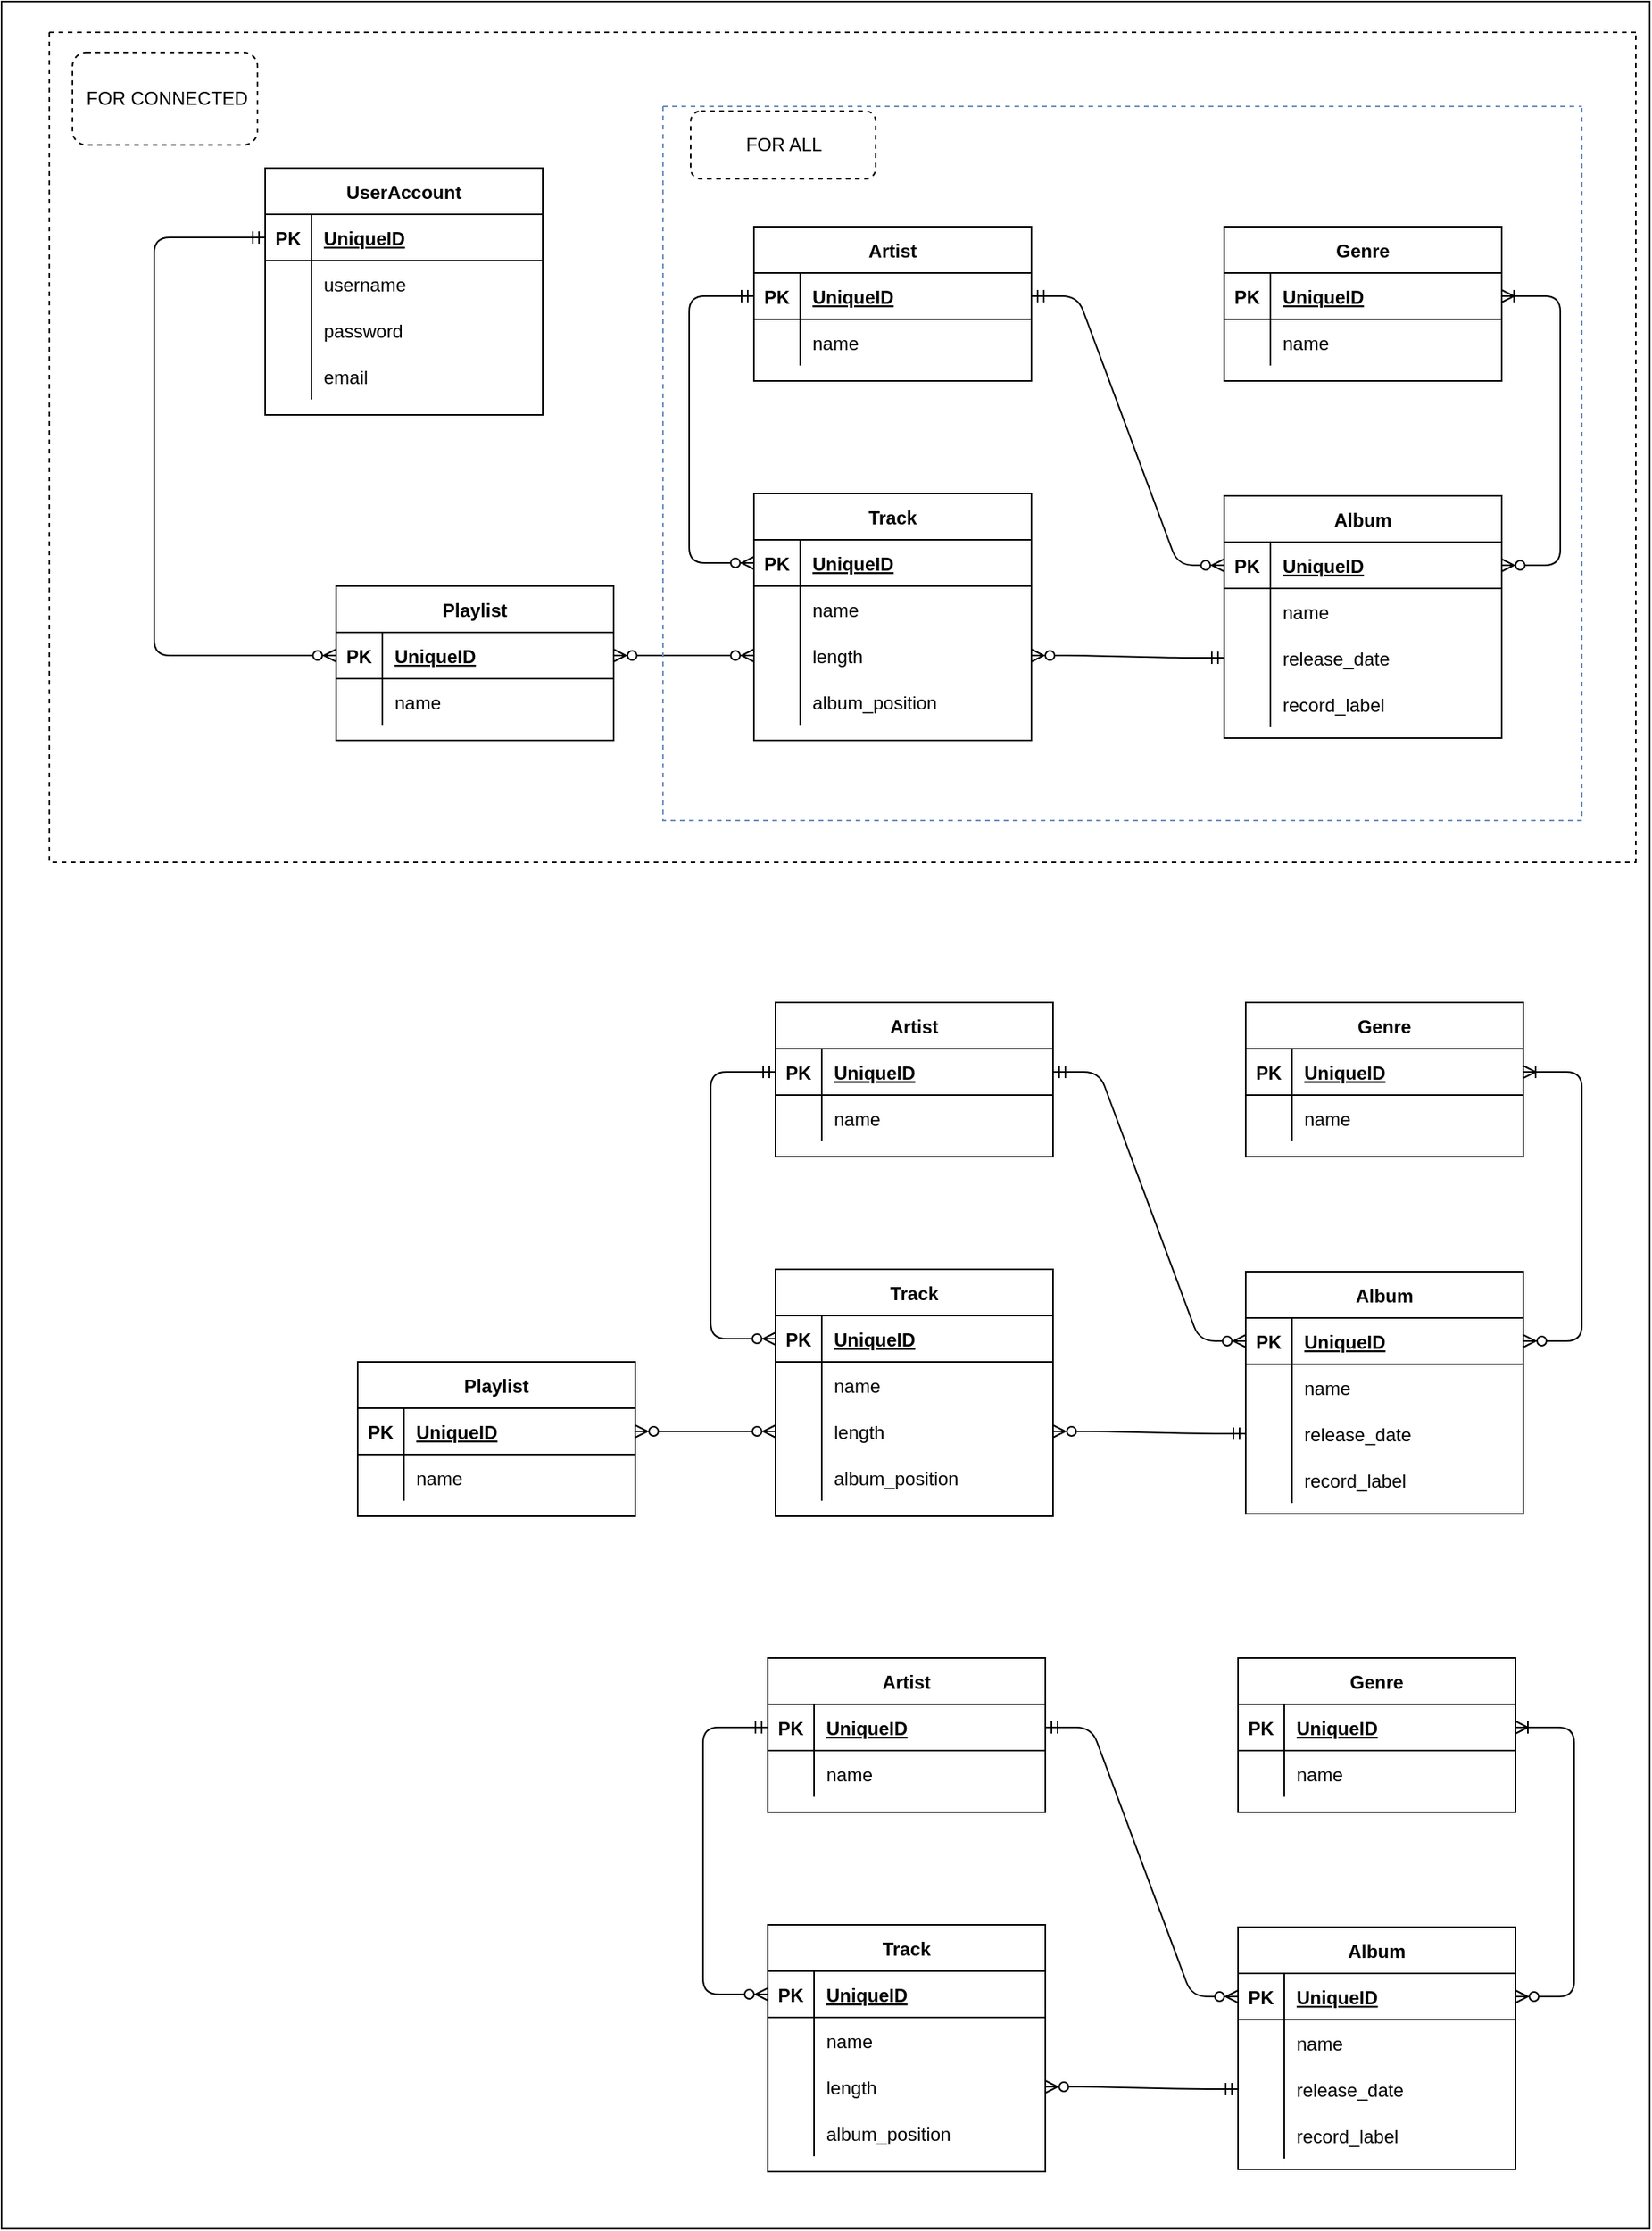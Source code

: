 <mxfile version="17.4.2" type="device"><diagram id="Wrkg__5MSzlOoNWH6RsJ" name="Page-1"><mxGraphModel dx="2491" dy="719" grid="0" gridSize="10" guides="1" tooltips="1" connect="1" arrows="1" fold="1" page="0" pageScale="1" pageWidth="827" pageHeight="1169" math="0" shadow="0"><root><mxCell id="0"/><mxCell id="1" parent="0"/><mxCell id="UlFo0uLXLu1WwFe6cmk7-3" value="" style="rounded=0;whiteSpace=wrap;html=1;" vertex="1" parent="1"><mxGeometry x="-953" y="64" width="1069" height="1444" as="geometry"/></mxCell><mxCell id="a9zN72UYOxjro0BuMMak-1" value="Artist" style="shape=table;startSize=30;container=1;collapsible=1;childLayout=tableLayout;fixedRows=1;rowLines=0;fontStyle=1;align=center;resizeLast=1;" parent="1" vertex="1"><mxGeometry x="-465" y="210" width="180" height="100" as="geometry"/></mxCell><mxCell id="a9zN72UYOxjro0BuMMak-2" value="" style="shape=tableRow;horizontal=0;startSize=0;swimlaneHead=0;swimlaneBody=0;fillColor=none;collapsible=0;dropTarget=0;points=[[0,0.5],[1,0.5]];portConstraint=eastwest;top=0;left=0;right=0;bottom=1;" parent="a9zN72UYOxjro0BuMMak-1" vertex="1"><mxGeometry y="30" width="180" height="30" as="geometry"/></mxCell><mxCell id="a9zN72UYOxjro0BuMMak-3" value="PK" style="shape=partialRectangle;connectable=0;fillColor=none;top=0;left=0;bottom=0;right=0;fontStyle=1;overflow=hidden;" parent="a9zN72UYOxjro0BuMMak-2" vertex="1"><mxGeometry width="30" height="30" as="geometry"><mxRectangle width="30" height="30" as="alternateBounds"/></mxGeometry></mxCell><mxCell id="a9zN72UYOxjro0BuMMak-4" value="UniqueID" style="shape=partialRectangle;connectable=0;fillColor=none;top=0;left=0;bottom=0;right=0;align=left;spacingLeft=6;fontStyle=5;overflow=hidden;" parent="a9zN72UYOxjro0BuMMak-2" vertex="1"><mxGeometry x="30" width="150" height="30" as="geometry"><mxRectangle width="150" height="30" as="alternateBounds"/></mxGeometry></mxCell><mxCell id="a9zN72UYOxjro0BuMMak-5" value="" style="shape=tableRow;horizontal=0;startSize=0;swimlaneHead=0;swimlaneBody=0;fillColor=none;collapsible=0;dropTarget=0;points=[[0,0.5],[1,0.5]];portConstraint=eastwest;top=0;left=0;right=0;bottom=0;" parent="a9zN72UYOxjro0BuMMak-1" vertex="1"><mxGeometry y="60" width="180" height="30" as="geometry"/></mxCell><mxCell id="a9zN72UYOxjro0BuMMak-6" value="" style="shape=partialRectangle;connectable=0;fillColor=none;top=0;left=0;bottom=0;right=0;editable=1;overflow=hidden;" parent="a9zN72UYOxjro0BuMMak-5" vertex="1"><mxGeometry width="30" height="30" as="geometry"><mxRectangle width="30" height="30" as="alternateBounds"/></mxGeometry></mxCell><mxCell id="a9zN72UYOxjro0BuMMak-7" value="name" style="shape=partialRectangle;connectable=0;fillColor=none;top=0;left=0;bottom=0;right=0;align=left;spacingLeft=6;overflow=hidden;" parent="a9zN72UYOxjro0BuMMak-5" vertex="1"><mxGeometry x="30" width="150" height="30" as="geometry"><mxRectangle width="150" height="30" as="alternateBounds"/></mxGeometry></mxCell><mxCell id="a9zN72UYOxjro0BuMMak-14" value="Genre" style="shape=table;startSize=30;container=1;collapsible=1;childLayout=tableLayout;fixedRows=1;rowLines=0;fontStyle=1;align=center;resizeLast=1;" parent="1" vertex="1"><mxGeometry x="-160" y="210" width="180" height="100" as="geometry"/></mxCell><mxCell id="a9zN72UYOxjro0BuMMak-15" value="" style="shape=tableRow;horizontal=0;startSize=0;swimlaneHead=0;swimlaneBody=0;fillColor=none;collapsible=0;dropTarget=0;points=[[0,0.5],[1,0.5]];portConstraint=eastwest;top=0;left=0;right=0;bottom=1;" parent="a9zN72UYOxjro0BuMMak-14" vertex="1"><mxGeometry y="30" width="180" height="30" as="geometry"/></mxCell><mxCell id="a9zN72UYOxjro0BuMMak-16" value="PK" style="shape=partialRectangle;connectable=0;fillColor=none;top=0;left=0;bottom=0;right=0;fontStyle=1;overflow=hidden;" parent="a9zN72UYOxjro0BuMMak-15" vertex="1"><mxGeometry width="30" height="30" as="geometry"><mxRectangle width="30" height="30" as="alternateBounds"/></mxGeometry></mxCell><mxCell id="a9zN72UYOxjro0BuMMak-17" value="UniqueID" style="shape=partialRectangle;connectable=0;fillColor=none;top=0;left=0;bottom=0;right=0;align=left;spacingLeft=6;fontStyle=5;overflow=hidden;" parent="a9zN72UYOxjro0BuMMak-15" vertex="1"><mxGeometry x="30" width="150" height="30" as="geometry"><mxRectangle width="150" height="30" as="alternateBounds"/></mxGeometry></mxCell><mxCell id="a9zN72UYOxjro0BuMMak-18" value="" style="shape=tableRow;horizontal=0;startSize=0;swimlaneHead=0;swimlaneBody=0;fillColor=none;collapsible=0;dropTarget=0;points=[[0,0.5],[1,0.5]];portConstraint=eastwest;top=0;left=0;right=0;bottom=0;" parent="a9zN72UYOxjro0BuMMak-14" vertex="1"><mxGeometry y="60" width="180" height="30" as="geometry"/></mxCell><mxCell id="a9zN72UYOxjro0BuMMak-19" value="" style="shape=partialRectangle;connectable=0;fillColor=none;top=0;left=0;bottom=0;right=0;editable=1;overflow=hidden;" parent="a9zN72UYOxjro0BuMMak-18" vertex="1"><mxGeometry width="30" height="30" as="geometry"><mxRectangle width="30" height="30" as="alternateBounds"/></mxGeometry></mxCell><mxCell id="a9zN72UYOxjro0BuMMak-20" value="name" style="shape=partialRectangle;connectable=0;fillColor=none;top=0;left=0;bottom=0;right=0;align=left;spacingLeft=6;overflow=hidden;" parent="a9zN72UYOxjro0BuMMak-18" vertex="1"><mxGeometry x="30" width="150" height="30" as="geometry"><mxRectangle width="150" height="30" as="alternateBounds"/></mxGeometry></mxCell><mxCell id="a9zN72UYOxjro0BuMMak-29" value="Album" style="shape=table;startSize=30;container=1;collapsible=1;childLayout=tableLayout;fixedRows=1;rowLines=0;fontStyle=1;align=center;resizeLast=1;" parent="1" vertex="1"><mxGeometry x="-160" y="384.5" width="180" height="157" as="geometry"/></mxCell><mxCell id="a9zN72UYOxjro0BuMMak-30" value="" style="shape=tableRow;horizontal=0;startSize=0;swimlaneHead=0;swimlaneBody=0;fillColor=none;collapsible=0;dropTarget=0;points=[[0,0.5],[1,0.5]];portConstraint=eastwest;top=0;left=0;right=0;bottom=1;" parent="a9zN72UYOxjro0BuMMak-29" vertex="1"><mxGeometry y="30" width="180" height="30" as="geometry"/></mxCell><mxCell id="a9zN72UYOxjro0BuMMak-31" value="PK" style="shape=partialRectangle;connectable=0;fillColor=none;top=0;left=0;bottom=0;right=0;fontStyle=1;overflow=hidden;" parent="a9zN72UYOxjro0BuMMak-30" vertex="1"><mxGeometry width="30" height="30" as="geometry"><mxRectangle width="30" height="30" as="alternateBounds"/></mxGeometry></mxCell><mxCell id="a9zN72UYOxjro0BuMMak-32" value="UniqueID" style="shape=partialRectangle;connectable=0;fillColor=none;top=0;left=0;bottom=0;right=0;align=left;spacingLeft=6;fontStyle=5;overflow=hidden;" parent="a9zN72UYOxjro0BuMMak-30" vertex="1"><mxGeometry x="30" width="150" height="30" as="geometry"><mxRectangle width="150" height="30" as="alternateBounds"/></mxGeometry></mxCell><mxCell id="a9zN72UYOxjro0BuMMak-33" value="" style="shape=tableRow;horizontal=0;startSize=0;swimlaneHead=0;swimlaneBody=0;fillColor=none;collapsible=0;dropTarget=0;points=[[0,0.5],[1,0.5]];portConstraint=eastwest;top=0;left=0;right=0;bottom=0;" parent="a9zN72UYOxjro0BuMMak-29" vertex="1"><mxGeometry y="60" width="180" height="30" as="geometry"/></mxCell><mxCell id="a9zN72UYOxjro0BuMMak-34" value="" style="shape=partialRectangle;connectable=0;fillColor=none;top=0;left=0;bottom=0;right=0;editable=1;overflow=hidden;" parent="a9zN72UYOxjro0BuMMak-33" vertex="1"><mxGeometry width="30" height="30" as="geometry"><mxRectangle width="30" height="30" as="alternateBounds"/></mxGeometry></mxCell><mxCell id="a9zN72UYOxjro0BuMMak-35" value="name" style="shape=partialRectangle;connectable=0;fillColor=none;top=0;left=0;bottom=0;right=0;align=left;spacingLeft=6;overflow=hidden;" parent="a9zN72UYOxjro0BuMMak-33" vertex="1"><mxGeometry x="30" width="150" height="30" as="geometry"><mxRectangle width="150" height="30" as="alternateBounds"/></mxGeometry></mxCell><mxCell id="a9zN72UYOxjro0BuMMak-36" value="" style="shape=tableRow;horizontal=0;startSize=0;swimlaneHead=0;swimlaneBody=0;fillColor=none;collapsible=0;dropTarget=0;points=[[0,0.5],[1,0.5]];portConstraint=eastwest;top=0;left=0;right=0;bottom=0;" parent="a9zN72UYOxjro0BuMMak-29" vertex="1"><mxGeometry y="90" width="180" height="30" as="geometry"/></mxCell><mxCell id="a9zN72UYOxjro0BuMMak-37" value="" style="shape=partialRectangle;connectable=0;fillColor=none;top=0;left=0;bottom=0;right=0;editable=1;overflow=hidden;" parent="a9zN72UYOxjro0BuMMak-36" vertex="1"><mxGeometry width="30" height="30" as="geometry"><mxRectangle width="30" height="30" as="alternateBounds"/></mxGeometry></mxCell><mxCell id="a9zN72UYOxjro0BuMMak-38" value="release_date" style="shape=partialRectangle;connectable=0;fillColor=none;top=0;left=0;bottom=0;right=0;align=left;spacingLeft=6;overflow=hidden;" parent="a9zN72UYOxjro0BuMMak-36" vertex="1"><mxGeometry x="30" width="150" height="30" as="geometry"><mxRectangle width="150" height="30" as="alternateBounds"/></mxGeometry></mxCell><mxCell id="a9zN72UYOxjro0BuMMak-39" value="" style="shape=tableRow;horizontal=0;startSize=0;swimlaneHead=0;swimlaneBody=0;fillColor=none;collapsible=0;dropTarget=0;points=[[0,0.5],[1,0.5]];portConstraint=eastwest;top=0;left=0;right=0;bottom=0;" parent="a9zN72UYOxjro0BuMMak-29" vertex="1"><mxGeometry y="120" width="180" height="30" as="geometry"/></mxCell><mxCell id="a9zN72UYOxjro0BuMMak-40" value="" style="shape=partialRectangle;connectable=0;fillColor=none;top=0;left=0;bottom=0;right=0;editable=1;overflow=hidden;" parent="a9zN72UYOxjro0BuMMak-39" vertex="1"><mxGeometry width="30" height="30" as="geometry"><mxRectangle width="30" height="30" as="alternateBounds"/></mxGeometry></mxCell><mxCell id="a9zN72UYOxjro0BuMMak-41" value="record_label" style="shape=partialRectangle;connectable=0;fillColor=none;top=0;left=0;bottom=0;right=0;align=left;spacingLeft=6;overflow=hidden;" parent="a9zN72UYOxjro0BuMMak-39" vertex="1"><mxGeometry x="30" width="150" height="30" as="geometry"><mxRectangle width="150" height="30" as="alternateBounds"/></mxGeometry></mxCell><mxCell id="a9zN72UYOxjro0BuMMak-50" value="" style="edgeStyle=elbowEdgeStyle;fontSize=12;html=1;endArrow=ERoneToMany;endFill=0;startArrow=ERzeroToMany;rounded=1;" parent="1" source="a9zN72UYOxjro0BuMMak-30" target="a9zN72UYOxjro0BuMMak-15" edge="1"><mxGeometry width="100" height="100" relative="1" as="geometry"><mxPoint x="-80" y="360" as="sourcePoint"/><mxPoint x="130" y="200" as="targetPoint"/><Array as="points"><mxPoint x="58" y="363"/></Array></mxGeometry></mxCell><mxCell id="a9zN72UYOxjro0BuMMak-52" value="Track" style="shape=table;startSize=30;container=1;collapsible=1;childLayout=tableLayout;fixedRows=1;rowLines=0;fontStyle=1;align=center;resizeLast=1;" parent="1" vertex="1"><mxGeometry x="-465" y="383" width="180" height="160" as="geometry"/></mxCell><mxCell id="a9zN72UYOxjro0BuMMak-53" value="" style="shape=tableRow;horizontal=0;startSize=0;swimlaneHead=0;swimlaneBody=0;fillColor=none;collapsible=0;dropTarget=0;points=[[0,0.5],[1,0.5]];portConstraint=eastwest;top=0;left=0;right=0;bottom=1;" parent="a9zN72UYOxjro0BuMMak-52" vertex="1"><mxGeometry y="30" width="180" height="30" as="geometry"/></mxCell><mxCell id="a9zN72UYOxjro0BuMMak-54" value="PK" style="shape=partialRectangle;connectable=0;fillColor=none;top=0;left=0;bottom=0;right=0;fontStyle=1;overflow=hidden;" parent="a9zN72UYOxjro0BuMMak-53" vertex="1"><mxGeometry width="30" height="30" as="geometry"><mxRectangle width="30" height="30" as="alternateBounds"/></mxGeometry></mxCell><mxCell id="a9zN72UYOxjro0BuMMak-55" value="UniqueID" style="shape=partialRectangle;connectable=0;fillColor=none;top=0;left=0;bottom=0;right=0;align=left;spacingLeft=6;fontStyle=5;overflow=hidden;" parent="a9zN72UYOxjro0BuMMak-53" vertex="1"><mxGeometry x="30" width="150" height="30" as="geometry"><mxRectangle width="150" height="30" as="alternateBounds"/></mxGeometry></mxCell><mxCell id="a9zN72UYOxjro0BuMMak-56" value="" style="shape=tableRow;horizontal=0;startSize=0;swimlaneHead=0;swimlaneBody=0;fillColor=none;collapsible=0;dropTarget=0;points=[[0,0.5],[1,0.5]];portConstraint=eastwest;top=0;left=0;right=0;bottom=0;" parent="a9zN72UYOxjro0BuMMak-52" vertex="1"><mxGeometry y="60" width="180" height="30" as="geometry"/></mxCell><mxCell id="a9zN72UYOxjro0BuMMak-57" value="" style="shape=partialRectangle;connectable=0;fillColor=none;top=0;left=0;bottom=0;right=0;editable=1;overflow=hidden;" parent="a9zN72UYOxjro0BuMMak-56" vertex="1"><mxGeometry width="30" height="30" as="geometry"><mxRectangle width="30" height="30" as="alternateBounds"/></mxGeometry></mxCell><mxCell id="a9zN72UYOxjro0BuMMak-58" value="name" style="shape=partialRectangle;connectable=0;fillColor=none;top=0;left=0;bottom=0;right=0;align=left;spacingLeft=6;overflow=hidden;" parent="a9zN72UYOxjro0BuMMak-56" vertex="1"><mxGeometry x="30" width="150" height="30" as="geometry"><mxRectangle width="150" height="30" as="alternateBounds"/></mxGeometry></mxCell><mxCell id="a9zN72UYOxjro0BuMMak-59" value="" style="shape=tableRow;horizontal=0;startSize=0;swimlaneHead=0;swimlaneBody=0;fillColor=none;collapsible=0;dropTarget=0;points=[[0,0.5],[1,0.5]];portConstraint=eastwest;top=0;left=0;right=0;bottom=0;" parent="a9zN72UYOxjro0BuMMak-52" vertex="1"><mxGeometry y="90" width="180" height="30" as="geometry"/></mxCell><mxCell id="a9zN72UYOxjro0BuMMak-60" value="" style="shape=partialRectangle;connectable=0;fillColor=none;top=0;left=0;bottom=0;right=0;editable=1;overflow=hidden;" parent="a9zN72UYOxjro0BuMMak-59" vertex="1"><mxGeometry width="30" height="30" as="geometry"><mxRectangle width="30" height="30" as="alternateBounds"/></mxGeometry></mxCell><mxCell id="a9zN72UYOxjro0BuMMak-61" value="length" style="shape=partialRectangle;connectable=0;fillColor=none;top=0;left=0;bottom=0;right=0;align=left;spacingLeft=6;overflow=hidden;" parent="a9zN72UYOxjro0BuMMak-59" vertex="1"><mxGeometry x="30" width="150" height="30" as="geometry"><mxRectangle width="150" height="30" as="alternateBounds"/></mxGeometry></mxCell><mxCell id="a9zN72UYOxjro0BuMMak-62" value="" style="shape=tableRow;horizontal=0;startSize=0;swimlaneHead=0;swimlaneBody=0;fillColor=none;collapsible=0;dropTarget=0;points=[[0,0.5],[1,0.5]];portConstraint=eastwest;top=0;left=0;right=0;bottom=0;" parent="a9zN72UYOxjro0BuMMak-52" vertex="1"><mxGeometry y="120" width="180" height="30" as="geometry"/></mxCell><mxCell id="a9zN72UYOxjro0BuMMak-63" value="" style="shape=partialRectangle;connectable=0;fillColor=none;top=0;left=0;bottom=0;right=0;editable=1;overflow=hidden;" parent="a9zN72UYOxjro0BuMMak-62" vertex="1"><mxGeometry width="30" height="30" as="geometry"><mxRectangle width="30" height="30" as="alternateBounds"/></mxGeometry></mxCell><mxCell id="a9zN72UYOxjro0BuMMak-64" value="album_position" style="shape=partialRectangle;connectable=0;fillColor=none;top=0;left=0;bottom=0;right=0;align=left;spacingLeft=6;overflow=hidden;" parent="a9zN72UYOxjro0BuMMak-62" vertex="1"><mxGeometry x="30" width="150" height="30" as="geometry"><mxRectangle width="150" height="30" as="alternateBounds"/></mxGeometry></mxCell><mxCell id="a9zN72UYOxjro0BuMMak-65" value="" style="edgeStyle=entityRelationEdgeStyle;fontSize=12;html=1;endArrow=ERzeroToMany;startArrow=ERmandOne;rounded=1;endFill=0;entryX=1;entryY=0.5;entryDx=0;entryDy=0;" parent="1" source="a9zN72UYOxjro0BuMMak-36" target="a9zN72UYOxjro0BuMMak-59" edge="1"><mxGeometry width="100" height="100" relative="1" as="geometry"><mxPoint x="-240" y="310" as="sourcePoint"/><mxPoint x="-197" y="553" as="targetPoint"/></mxGeometry></mxCell><mxCell id="a9zN72UYOxjro0BuMMak-68" value="" style="edgeStyle=elbowEdgeStyle;fontSize=12;html=1;endArrow=ERzeroToMany;startArrow=ERmandOne;rounded=1;strokeColor=default;" parent="1" source="a9zN72UYOxjro0BuMMak-2" target="a9zN72UYOxjro0BuMMak-53" edge="1"><mxGeometry width="100" height="100" relative="1" as="geometry"><mxPoint x="-720" y="180" as="sourcePoint"/><mxPoint x="-640" y="280" as="targetPoint"/><Array as="points"><mxPoint x="-507" y="297"/></Array></mxGeometry></mxCell><mxCell id="a9zN72UYOxjro0BuMMak-69" value="" style="edgeStyle=entityRelationEdgeStyle;fontSize=12;html=1;endArrow=ERzeroToMany;startArrow=ERmandOne;rounded=1;strokeColor=default;exitX=1;exitY=0.5;exitDx=0;exitDy=0;entryX=0;entryY=0.5;entryDx=0;entryDy=0;" parent="1" source="a9zN72UYOxjro0BuMMak-2" target="a9zN72UYOxjro0BuMMak-30" edge="1"><mxGeometry width="100" height="100" relative="1" as="geometry"><mxPoint x="-310" y="360" as="sourcePoint"/><mxPoint x="-210" y="260" as="targetPoint"/></mxGeometry></mxCell><mxCell id="9YORwBAy1MGy6h2-ZY1_-5" value="Playlist" style="shape=table;startSize=30;container=1;collapsible=1;childLayout=tableLayout;fixedRows=1;rowLines=0;fontStyle=1;align=center;resizeLast=1;" parent="1" vertex="1"><mxGeometry x="-736" y="443" width="180" height="100" as="geometry"/></mxCell><mxCell id="9YORwBAy1MGy6h2-ZY1_-6" value="" style="shape=tableRow;horizontal=0;startSize=0;swimlaneHead=0;swimlaneBody=0;fillColor=none;collapsible=0;dropTarget=0;points=[[0,0.5],[1,0.5]];portConstraint=eastwest;top=0;left=0;right=0;bottom=1;" parent="9YORwBAy1MGy6h2-ZY1_-5" vertex="1"><mxGeometry y="30" width="180" height="30" as="geometry"/></mxCell><mxCell id="9YORwBAy1MGy6h2-ZY1_-7" value="PK" style="shape=partialRectangle;connectable=0;fillColor=none;top=0;left=0;bottom=0;right=0;fontStyle=1;overflow=hidden;" parent="9YORwBAy1MGy6h2-ZY1_-6" vertex="1"><mxGeometry width="30" height="30" as="geometry"><mxRectangle width="30" height="30" as="alternateBounds"/></mxGeometry></mxCell><mxCell id="9YORwBAy1MGy6h2-ZY1_-8" value="UniqueID" style="shape=partialRectangle;connectable=0;fillColor=none;top=0;left=0;bottom=0;right=0;align=left;spacingLeft=6;fontStyle=5;overflow=hidden;" parent="9YORwBAy1MGy6h2-ZY1_-6" vertex="1"><mxGeometry x="30" width="150" height="30" as="geometry"><mxRectangle width="150" height="30" as="alternateBounds"/></mxGeometry></mxCell><mxCell id="9YORwBAy1MGy6h2-ZY1_-9" value="" style="shape=tableRow;horizontal=0;startSize=0;swimlaneHead=0;swimlaneBody=0;fillColor=none;collapsible=0;dropTarget=0;points=[[0,0.5],[1,0.5]];portConstraint=eastwest;top=0;left=0;right=0;bottom=0;" parent="9YORwBAy1MGy6h2-ZY1_-5" vertex="1"><mxGeometry y="60" width="180" height="30" as="geometry"/></mxCell><mxCell id="9YORwBAy1MGy6h2-ZY1_-10" value="" style="shape=partialRectangle;connectable=0;fillColor=none;top=0;left=0;bottom=0;right=0;editable=1;overflow=hidden;" parent="9YORwBAy1MGy6h2-ZY1_-9" vertex="1"><mxGeometry width="30" height="30" as="geometry"><mxRectangle width="30" height="30" as="alternateBounds"/></mxGeometry></mxCell><mxCell id="9YORwBAy1MGy6h2-ZY1_-11" value="name" style="shape=partialRectangle;connectable=0;fillColor=none;top=0;left=0;bottom=0;right=0;align=left;spacingLeft=6;overflow=hidden;" parent="9YORwBAy1MGy6h2-ZY1_-9" vertex="1"><mxGeometry x="30" width="150" height="30" as="geometry"><mxRectangle width="150" height="30" as="alternateBounds"/></mxGeometry></mxCell><mxCell id="9YORwBAy1MGy6h2-ZY1_-18" value="" style="edgeStyle=entityRelationEdgeStyle;fontSize=12;html=1;endArrow=ERzeroToMany;endFill=1;startArrow=ERzeroToMany;rounded=1;exitX=1;exitY=0.5;exitDx=0;exitDy=0;entryX=0;entryY=0.5;entryDx=0;entryDy=0;" parent="1" source="9YORwBAy1MGy6h2-ZY1_-6" target="a9zN72UYOxjro0BuMMak-59" edge="1"><mxGeometry width="100" height="100" relative="1" as="geometry"><mxPoint x="-535" y="468" as="sourcePoint"/><mxPoint x="-435" y="368" as="targetPoint"/></mxGeometry></mxCell><mxCell id="9YORwBAy1MGy6h2-ZY1_-19" value="UserAccount" style="shape=table;startSize=30;container=1;collapsible=1;childLayout=tableLayout;fixedRows=1;rowLines=0;fontStyle=1;align=center;resizeLast=1;" parent="1" vertex="1"><mxGeometry x="-782" y="172" width="180" height="160" as="geometry"/></mxCell><mxCell id="9YORwBAy1MGy6h2-ZY1_-20" value="" style="shape=tableRow;horizontal=0;startSize=0;swimlaneHead=0;swimlaneBody=0;fillColor=none;collapsible=0;dropTarget=0;points=[[0,0.5],[1,0.5]];portConstraint=eastwest;top=0;left=0;right=0;bottom=1;" parent="9YORwBAy1MGy6h2-ZY1_-19" vertex="1"><mxGeometry y="30" width="180" height="30" as="geometry"/></mxCell><mxCell id="9YORwBAy1MGy6h2-ZY1_-21" value="PK" style="shape=partialRectangle;connectable=0;fillColor=none;top=0;left=0;bottom=0;right=0;fontStyle=1;overflow=hidden;" parent="9YORwBAy1MGy6h2-ZY1_-20" vertex="1"><mxGeometry width="30" height="30" as="geometry"><mxRectangle width="30" height="30" as="alternateBounds"/></mxGeometry></mxCell><mxCell id="9YORwBAy1MGy6h2-ZY1_-22" value="UniqueID" style="shape=partialRectangle;connectable=0;fillColor=none;top=0;left=0;bottom=0;right=0;align=left;spacingLeft=6;fontStyle=5;overflow=hidden;" parent="9YORwBAy1MGy6h2-ZY1_-20" vertex="1"><mxGeometry x="30" width="150" height="30" as="geometry"><mxRectangle width="150" height="30" as="alternateBounds"/></mxGeometry></mxCell><mxCell id="9YORwBAy1MGy6h2-ZY1_-23" value="" style="shape=tableRow;horizontal=0;startSize=0;swimlaneHead=0;swimlaneBody=0;fillColor=none;collapsible=0;dropTarget=0;points=[[0,0.5],[1,0.5]];portConstraint=eastwest;top=0;left=0;right=0;bottom=0;" parent="9YORwBAy1MGy6h2-ZY1_-19" vertex="1"><mxGeometry y="60" width="180" height="30" as="geometry"/></mxCell><mxCell id="9YORwBAy1MGy6h2-ZY1_-24" value="" style="shape=partialRectangle;connectable=0;fillColor=none;top=0;left=0;bottom=0;right=0;editable=1;overflow=hidden;" parent="9YORwBAy1MGy6h2-ZY1_-23" vertex="1"><mxGeometry width="30" height="30" as="geometry"><mxRectangle width="30" height="30" as="alternateBounds"/></mxGeometry></mxCell><mxCell id="9YORwBAy1MGy6h2-ZY1_-25" value="username" style="shape=partialRectangle;connectable=0;fillColor=none;top=0;left=0;bottom=0;right=0;align=left;spacingLeft=6;overflow=hidden;" parent="9YORwBAy1MGy6h2-ZY1_-23" vertex="1"><mxGeometry x="30" width="150" height="30" as="geometry"><mxRectangle width="150" height="30" as="alternateBounds"/></mxGeometry></mxCell><mxCell id="9YORwBAy1MGy6h2-ZY1_-26" value="" style="shape=tableRow;horizontal=0;startSize=0;swimlaneHead=0;swimlaneBody=0;fillColor=none;collapsible=0;dropTarget=0;points=[[0,0.5],[1,0.5]];portConstraint=eastwest;top=0;left=0;right=0;bottom=0;" parent="9YORwBAy1MGy6h2-ZY1_-19" vertex="1"><mxGeometry y="90" width="180" height="30" as="geometry"/></mxCell><mxCell id="9YORwBAy1MGy6h2-ZY1_-27" value="" style="shape=partialRectangle;connectable=0;fillColor=none;top=0;left=0;bottom=0;right=0;editable=1;overflow=hidden;" parent="9YORwBAy1MGy6h2-ZY1_-26" vertex="1"><mxGeometry width="30" height="30" as="geometry"><mxRectangle width="30" height="30" as="alternateBounds"/></mxGeometry></mxCell><mxCell id="9YORwBAy1MGy6h2-ZY1_-28" value="password" style="shape=partialRectangle;connectable=0;fillColor=none;top=0;left=0;bottom=0;right=0;align=left;spacingLeft=6;overflow=hidden;" parent="9YORwBAy1MGy6h2-ZY1_-26" vertex="1"><mxGeometry x="30" width="150" height="30" as="geometry"><mxRectangle width="150" height="30" as="alternateBounds"/></mxGeometry></mxCell><mxCell id="9YORwBAy1MGy6h2-ZY1_-29" value="" style="shape=tableRow;horizontal=0;startSize=0;swimlaneHead=0;swimlaneBody=0;fillColor=none;collapsible=0;dropTarget=0;points=[[0,0.5],[1,0.5]];portConstraint=eastwest;top=0;left=0;right=0;bottom=0;" parent="9YORwBAy1MGy6h2-ZY1_-19" vertex="1"><mxGeometry y="120" width="180" height="30" as="geometry"/></mxCell><mxCell id="9YORwBAy1MGy6h2-ZY1_-30" value="" style="shape=partialRectangle;connectable=0;fillColor=none;top=0;left=0;bottom=0;right=0;editable=1;overflow=hidden;" parent="9YORwBAy1MGy6h2-ZY1_-29" vertex="1"><mxGeometry width="30" height="30" as="geometry"><mxRectangle width="30" height="30" as="alternateBounds"/></mxGeometry></mxCell><mxCell id="9YORwBAy1MGy6h2-ZY1_-31" value="email" style="shape=partialRectangle;connectable=0;fillColor=none;top=0;left=0;bottom=0;right=0;align=left;spacingLeft=6;overflow=hidden;" parent="9YORwBAy1MGy6h2-ZY1_-29" vertex="1"><mxGeometry x="30" width="150" height="30" as="geometry"><mxRectangle width="150" height="30" as="alternateBounds"/></mxGeometry></mxCell><mxCell id="9YORwBAy1MGy6h2-ZY1_-33" value="" style="edgeStyle=elbowEdgeStyle;fontSize=12;html=1;endArrow=ERzeroToMany;startArrow=ERmandOne;rounded=1;entryX=0;entryY=0.5;entryDx=0;entryDy=0;exitX=0;exitY=0.5;exitDx=0;exitDy=0;" parent="1" source="9YORwBAy1MGy6h2-ZY1_-20" target="9YORwBAy1MGy6h2-ZY1_-6" edge="1"><mxGeometry width="100" height="100" relative="1" as="geometry"><mxPoint x="-908" y="259" as="sourcePoint"/><mxPoint x="-745" y="487" as="targetPoint"/><Array as="points"><mxPoint x="-854" y="329"/></Array></mxGeometry></mxCell><mxCell id="9YORwBAy1MGy6h2-ZY1_-34" value="" style="swimlane;startSize=0;dashed=1;" parent="1" vertex="1"><mxGeometry x="-922" y="84" width="1029" height="538" as="geometry"/></mxCell><mxCell id="9YORwBAy1MGy6h2-ZY1_-39" value="" style="rounded=1;whiteSpace=wrap;html=1;dashed=1;fillColor=default;" parent="9YORwBAy1MGy6h2-ZY1_-34" vertex="1"><mxGeometry x="15" y="13" width="120" height="60" as="geometry"/></mxCell><mxCell id="9YORwBAy1MGy6h2-ZY1_-40" value="FOR CONNECTED" style="text;html=1;strokeColor=none;fillColor=none;align=center;verticalAlign=middle;whiteSpace=wrap;rounded=0;dashed=1;" parent="9YORwBAy1MGy6h2-ZY1_-34" vertex="1"><mxGeometry x="23" y="28" width="107" height="30" as="geometry"/></mxCell><mxCell id="9YORwBAy1MGy6h2-ZY1_-36" value="" style="swimlane;startSize=0;dashed=1;fillColor=default;strokeColor=#6c8ebf;" parent="1" vertex="1"><mxGeometry x="-524" y="132" width="596" height="463" as="geometry"/></mxCell><mxCell id="9YORwBAy1MGy6h2-ZY1_-38" value="" style="rounded=1;whiteSpace=wrap;html=1;dashed=1;fillColor=default;" parent="9YORwBAy1MGy6h2-ZY1_-36" vertex="1"><mxGeometry x="18" y="3" width="120" height="44" as="geometry"/></mxCell><mxCell id="9YORwBAy1MGy6h2-ZY1_-37" value="FOR ALL" style="text;html=1;strokeColor=none;fillColor=none;align=center;verticalAlign=middle;whiteSpace=wrap;rounded=0;dashed=1;" parent="9YORwBAy1MGy6h2-ZY1_-36" vertex="1"><mxGeometry x="1.5" y="10" width="153" height="30" as="geometry"/></mxCell><mxCell id="9YORwBAy1MGy6h2-ZY1_-41" value="Artist" style="shape=table;startSize=30;container=1;collapsible=1;childLayout=tableLayout;fixedRows=1;rowLines=0;fontStyle=1;align=center;resizeLast=1;" parent="1" vertex="1"><mxGeometry x="-451" y="713" width="180" height="100" as="geometry"/></mxCell><mxCell id="9YORwBAy1MGy6h2-ZY1_-42" value="" style="shape=tableRow;horizontal=0;startSize=0;swimlaneHead=0;swimlaneBody=0;fillColor=none;collapsible=0;dropTarget=0;points=[[0,0.5],[1,0.5]];portConstraint=eastwest;top=0;left=0;right=0;bottom=1;" parent="9YORwBAy1MGy6h2-ZY1_-41" vertex="1"><mxGeometry y="30" width="180" height="30" as="geometry"/></mxCell><mxCell id="9YORwBAy1MGy6h2-ZY1_-43" value="PK" style="shape=partialRectangle;connectable=0;fillColor=none;top=0;left=0;bottom=0;right=0;fontStyle=1;overflow=hidden;" parent="9YORwBAy1MGy6h2-ZY1_-42" vertex="1"><mxGeometry width="30" height="30" as="geometry"><mxRectangle width="30" height="30" as="alternateBounds"/></mxGeometry></mxCell><mxCell id="9YORwBAy1MGy6h2-ZY1_-44" value="UniqueID" style="shape=partialRectangle;connectable=0;fillColor=none;top=0;left=0;bottom=0;right=0;align=left;spacingLeft=6;fontStyle=5;overflow=hidden;" parent="9YORwBAy1MGy6h2-ZY1_-42" vertex="1"><mxGeometry x="30" width="150" height="30" as="geometry"><mxRectangle width="150" height="30" as="alternateBounds"/></mxGeometry></mxCell><mxCell id="9YORwBAy1MGy6h2-ZY1_-45" value="" style="shape=tableRow;horizontal=0;startSize=0;swimlaneHead=0;swimlaneBody=0;fillColor=none;collapsible=0;dropTarget=0;points=[[0,0.5],[1,0.5]];portConstraint=eastwest;top=0;left=0;right=0;bottom=0;" parent="9YORwBAy1MGy6h2-ZY1_-41" vertex="1"><mxGeometry y="60" width="180" height="30" as="geometry"/></mxCell><mxCell id="9YORwBAy1MGy6h2-ZY1_-46" value="" style="shape=partialRectangle;connectable=0;fillColor=none;top=0;left=0;bottom=0;right=0;editable=1;overflow=hidden;" parent="9YORwBAy1MGy6h2-ZY1_-45" vertex="1"><mxGeometry width="30" height="30" as="geometry"><mxRectangle width="30" height="30" as="alternateBounds"/></mxGeometry></mxCell><mxCell id="9YORwBAy1MGy6h2-ZY1_-47" value="name" style="shape=partialRectangle;connectable=0;fillColor=none;top=0;left=0;bottom=0;right=0;align=left;spacingLeft=6;overflow=hidden;" parent="9YORwBAy1MGy6h2-ZY1_-45" vertex="1"><mxGeometry x="30" width="150" height="30" as="geometry"><mxRectangle width="150" height="30" as="alternateBounds"/></mxGeometry></mxCell><mxCell id="9YORwBAy1MGy6h2-ZY1_-48" value="Genre" style="shape=table;startSize=30;container=1;collapsible=1;childLayout=tableLayout;fixedRows=1;rowLines=0;fontStyle=1;align=center;resizeLast=1;" parent="1" vertex="1"><mxGeometry x="-146" y="713" width="180" height="100" as="geometry"/></mxCell><mxCell id="9YORwBAy1MGy6h2-ZY1_-49" value="" style="shape=tableRow;horizontal=0;startSize=0;swimlaneHead=0;swimlaneBody=0;fillColor=none;collapsible=0;dropTarget=0;points=[[0,0.5],[1,0.5]];portConstraint=eastwest;top=0;left=0;right=0;bottom=1;" parent="9YORwBAy1MGy6h2-ZY1_-48" vertex="1"><mxGeometry y="30" width="180" height="30" as="geometry"/></mxCell><mxCell id="9YORwBAy1MGy6h2-ZY1_-50" value="PK" style="shape=partialRectangle;connectable=0;fillColor=none;top=0;left=0;bottom=0;right=0;fontStyle=1;overflow=hidden;" parent="9YORwBAy1MGy6h2-ZY1_-49" vertex="1"><mxGeometry width="30" height="30" as="geometry"><mxRectangle width="30" height="30" as="alternateBounds"/></mxGeometry></mxCell><mxCell id="9YORwBAy1MGy6h2-ZY1_-51" value="UniqueID" style="shape=partialRectangle;connectable=0;fillColor=none;top=0;left=0;bottom=0;right=0;align=left;spacingLeft=6;fontStyle=5;overflow=hidden;" parent="9YORwBAy1MGy6h2-ZY1_-49" vertex="1"><mxGeometry x="30" width="150" height="30" as="geometry"><mxRectangle width="150" height="30" as="alternateBounds"/></mxGeometry></mxCell><mxCell id="9YORwBAy1MGy6h2-ZY1_-52" value="" style="shape=tableRow;horizontal=0;startSize=0;swimlaneHead=0;swimlaneBody=0;fillColor=none;collapsible=0;dropTarget=0;points=[[0,0.5],[1,0.5]];portConstraint=eastwest;top=0;left=0;right=0;bottom=0;" parent="9YORwBAy1MGy6h2-ZY1_-48" vertex="1"><mxGeometry y="60" width="180" height="30" as="geometry"/></mxCell><mxCell id="9YORwBAy1MGy6h2-ZY1_-53" value="" style="shape=partialRectangle;connectable=0;fillColor=none;top=0;left=0;bottom=0;right=0;editable=1;overflow=hidden;" parent="9YORwBAy1MGy6h2-ZY1_-52" vertex="1"><mxGeometry width="30" height="30" as="geometry"><mxRectangle width="30" height="30" as="alternateBounds"/></mxGeometry></mxCell><mxCell id="9YORwBAy1MGy6h2-ZY1_-54" value="name" style="shape=partialRectangle;connectable=0;fillColor=none;top=0;left=0;bottom=0;right=0;align=left;spacingLeft=6;overflow=hidden;" parent="9YORwBAy1MGy6h2-ZY1_-52" vertex="1"><mxGeometry x="30" width="150" height="30" as="geometry"><mxRectangle width="150" height="30" as="alternateBounds"/></mxGeometry></mxCell><mxCell id="9YORwBAy1MGy6h2-ZY1_-55" value="Album" style="shape=table;startSize=30;container=1;collapsible=1;childLayout=tableLayout;fixedRows=1;rowLines=0;fontStyle=1;align=center;resizeLast=1;" parent="1" vertex="1"><mxGeometry x="-146" y="887.5" width="180" height="157" as="geometry"/></mxCell><mxCell id="9YORwBAy1MGy6h2-ZY1_-56" value="" style="shape=tableRow;horizontal=0;startSize=0;swimlaneHead=0;swimlaneBody=0;fillColor=none;collapsible=0;dropTarget=0;points=[[0,0.5],[1,0.5]];portConstraint=eastwest;top=0;left=0;right=0;bottom=1;" parent="9YORwBAy1MGy6h2-ZY1_-55" vertex="1"><mxGeometry y="30" width="180" height="30" as="geometry"/></mxCell><mxCell id="9YORwBAy1MGy6h2-ZY1_-57" value="PK" style="shape=partialRectangle;connectable=0;fillColor=none;top=0;left=0;bottom=0;right=0;fontStyle=1;overflow=hidden;" parent="9YORwBAy1MGy6h2-ZY1_-56" vertex="1"><mxGeometry width="30" height="30" as="geometry"><mxRectangle width="30" height="30" as="alternateBounds"/></mxGeometry></mxCell><mxCell id="9YORwBAy1MGy6h2-ZY1_-58" value="UniqueID" style="shape=partialRectangle;connectable=0;fillColor=none;top=0;left=0;bottom=0;right=0;align=left;spacingLeft=6;fontStyle=5;overflow=hidden;" parent="9YORwBAy1MGy6h2-ZY1_-56" vertex="1"><mxGeometry x="30" width="150" height="30" as="geometry"><mxRectangle width="150" height="30" as="alternateBounds"/></mxGeometry></mxCell><mxCell id="9YORwBAy1MGy6h2-ZY1_-59" value="" style="shape=tableRow;horizontal=0;startSize=0;swimlaneHead=0;swimlaneBody=0;fillColor=none;collapsible=0;dropTarget=0;points=[[0,0.5],[1,0.5]];portConstraint=eastwest;top=0;left=0;right=0;bottom=0;" parent="9YORwBAy1MGy6h2-ZY1_-55" vertex="1"><mxGeometry y="60" width="180" height="30" as="geometry"/></mxCell><mxCell id="9YORwBAy1MGy6h2-ZY1_-60" value="" style="shape=partialRectangle;connectable=0;fillColor=none;top=0;left=0;bottom=0;right=0;editable=1;overflow=hidden;" parent="9YORwBAy1MGy6h2-ZY1_-59" vertex="1"><mxGeometry width="30" height="30" as="geometry"><mxRectangle width="30" height="30" as="alternateBounds"/></mxGeometry></mxCell><mxCell id="9YORwBAy1MGy6h2-ZY1_-61" value="name" style="shape=partialRectangle;connectable=0;fillColor=none;top=0;left=0;bottom=0;right=0;align=left;spacingLeft=6;overflow=hidden;" parent="9YORwBAy1MGy6h2-ZY1_-59" vertex="1"><mxGeometry x="30" width="150" height="30" as="geometry"><mxRectangle width="150" height="30" as="alternateBounds"/></mxGeometry></mxCell><mxCell id="9YORwBAy1MGy6h2-ZY1_-62" value="" style="shape=tableRow;horizontal=0;startSize=0;swimlaneHead=0;swimlaneBody=0;fillColor=none;collapsible=0;dropTarget=0;points=[[0,0.5],[1,0.5]];portConstraint=eastwest;top=0;left=0;right=0;bottom=0;" parent="9YORwBAy1MGy6h2-ZY1_-55" vertex="1"><mxGeometry y="90" width="180" height="30" as="geometry"/></mxCell><mxCell id="9YORwBAy1MGy6h2-ZY1_-63" value="" style="shape=partialRectangle;connectable=0;fillColor=none;top=0;left=0;bottom=0;right=0;editable=1;overflow=hidden;" parent="9YORwBAy1MGy6h2-ZY1_-62" vertex="1"><mxGeometry width="30" height="30" as="geometry"><mxRectangle width="30" height="30" as="alternateBounds"/></mxGeometry></mxCell><mxCell id="9YORwBAy1MGy6h2-ZY1_-64" value="release_date" style="shape=partialRectangle;connectable=0;fillColor=none;top=0;left=0;bottom=0;right=0;align=left;spacingLeft=6;overflow=hidden;" parent="9YORwBAy1MGy6h2-ZY1_-62" vertex="1"><mxGeometry x="30" width="150" height="30" as="geometry"><mxRectangle width="150" height="30" as="alternateBounds"/></mxGeometry></mxCell><mxCell id="9YORwBAy1MGy6h2-ZY1_-65" value="" style="shape=tableRow;horizontal=0;startSize=0;swimlaneHead=0;swimlaneBody=0;fillColor=none;collapsible=0;dropTarget=0;points=[[0,0.5],[1,0.5]];portConstraint=eastwest;top=0;left=0;right=0;bottom=0;" parent="9YORwBAy1MGy6h2-ZY1_-55" vertex="1"><mxGeometry y="120" width="180" height="30" as="geometry"/></mxCell><mxCell id="9YORwBAy1MGy6h2-ZY1_-66" value="" style="shape=partialRectangle;connectable=0;fillColor=none;top=0;left=0;bottom=0;right=0;editable=1;overflow=hidden;" parent="9YORwBAy1MGy6h2-ZY1_-65" vertex="1"><mxGeometry width="30" height="30" as="geometry"><mxRectangle width="30" height="30" as="alternateBounds"/></mxGeometry></mxCell><mxCell id="9YORwBAy1MGy6h2-ZY1_-67" value="record_label" style="shape=partialRectangle;connectable=0;fillColor=none;top=0;left=0;bottom=0;right=0;align=left;spacingLeft=6;overflow=hidden;" parent="9YORwBAy1MGy6h2-ZY1_-65" vertex="1"><mxGeometry x="30" width="150" height="30" as="geometry"><mxRectangle width="150" height="30" as="alternateBounds"/></mxGeometry></mxCell><mxCell id="9YORwBAy1MGy6h2-ZY1_-68" value="" style="edgeStyle=elbowEdgeStyle;fontSize=12;html=1;endArrow=ERoneToMany;endFill=0;startArrow=ERzeroToMany;rounded=1;" parent="1" source="9YORwBAy1MGy6h2-ZY1_-56" target="9YORwBAy1MGy6h2-ZY1_-49" edge="1"><mxGeometry width="100" height="100" relative="1" as="geometry"><mxPoint x="-66" y="863" as="sourcePoint"/><mxPoint x="144" y="703" as="targetPoint"/><Array as="points"><mxPoint x="72" y="866"/></Array></mxGeometry></mxCell><mxCell id="9YORwBAy1MGy6h2-ZY1_-69" value="Track" style="shape=table;startSize=30;container=1;collapsible=1;childLayout=tableLayout;fixedRows=1;rowLines=0;fontStyle=1;align=center;resizeLast=1;" parent="1" vertex="1"><mxGeometry x="-451" y="886" width="180" height="160" as="geometry"/></mxCell><mxCell id="9YORwBAy1MGy6h2-ZY1_-70" value="" style="shape=tableRow;horizontal=0;startSize=0;swimlaneHead=0;swimlaneBody=0;fillColor=none;collapsible=0;dropTarget=0;points=[[0,0.5],[1,0.5]];portConstraint=eastwest;top=0;left=0;right=0;bottom=1;" parent="9YORwBAy1MGy6h2-ZY1_-69" vertex="1"><mxGeometry y="30" width="180" height="30" as="geometry"/></mxCell><mxCell id="9YORwBAy1MGy6h2-ZY1_-71" value="PK" style="shape=partialRectangle;connectable=0;fillColor=none;top=0;left=0;bottom=0;right=0;fontStyle=1;overflow=hidden;" parent="9YORwBAy1MGy6h2-ZY1_-70" vertex="1"><mxGeometry width="30" height="30" as="geometry"><mxRectangle width="30" height="30" as="alternateBounds"/></mxGeometry></mxCell><mxCell id="9YORwBAy1MGy6h2-ZY1_-72" value="UniqueID" style="shape=partialRectangle;connectable=0;fillColor=none;top=0;left=0;bottom=0;right=0;align=left;spacingLeft=6;fontStyle=5;overflow=hidden;" parent="9YORwBAy1MGy6h2-ZY1_-70" vertex="1"><mxGeometry x="30" width="150" height="30" as="geometry"><mxRectangle width="150" height="30" as="alternateBounds"/></mxGeometry></mxCell><mxCell id="9YORwBAy1MGy6h2-ZY1_-73" value="" style="shape=tableRow;horizontal=0;startSize=0;swimlaneHead=0;swimlaneBody=0;fillColor=none;collapsible=0;dropTarget=0;points=[[0,0.5],[1,0.5]];portConstraint=eastwest;top=0;left=0;right=0;bottom=0;" parent="9YORwBAy1MGy6h2-ZY1_-69" vertex="1"><mxGeometry y="60" width="180" height="30" as="geometry"/></mxCell><mxCell id="9YORwBAy1MGy6h2-ZY1_-74" value="" style="shape=partialRectangle;connectable=0;fillColor=none;top=0;left=0;bottom=0;right=0;editable=1;overflow=hidden;" parent="9YORwBAy1MGy6h2-ZY1_-73" vertex="1"><mxGeometry width="30" height="30" as="geometry"><mxRectangle width="30" height="30" as="alternateBounds"/></mxGeometry></mxCell><mxCell id="9YORwBAy1MGy6h2-ZY1_-75" value="name" style="shape=partialRectangle;connectable=0;fillColor=none;top=0;left=0;bottom=0;right=0;align=left;spacingLeft=6;overflow=hidden;" parent="9YORwBAy1MGy6h2-ZY1_-73" vertex="1"><mxGeometry x="30" width="150" height="30" as="geometry"><mxRectangle width="150" height="30" as="alternateBounds"/></mxGeometry></mxCell><mxCell id="9YORwBAy1MGy6h2-ZY1_-76" value="" style="shape=tableRow;horizontal=0;startSize=0;swimlaneHead=0;swimlaneBody=0;fillColor=none;collapsible=0;dropTarget=0;points=[[0,0.5],[1,0.5]];portConstraint=eastwest;top=0;left=0;right=0;bottom=0;" parent="9YORwBAy1MGy6h2-ZY1_-69" vertex="1"><mxGeometry y="90" width="180" height="30" as="geometry"/></mxCell><mxCell id="9YORwBAy1MGy6h2-ZY1_-77" value="" style="shape=partialRectangle;connectable=0;fillColor=none;top=0;left=0;bottom=0;right=0;editable=1;overflow=hidden;" parent="9YORwBAy1MGy6h2-ZY1_-76" vertex="1"><mxGeometry width="30" height="30" as="geometry"><mxRectangle width="30" height="30" as="alternateBounds"/></mxGeometry></mxCell><mxCell id="9YORwBAy1MGy6h2-ZY1_-78" value="length" style="shape=partialRectangle;connectable=0;fillColor=none;top=0;left=0;bottom=0;right=0;align=left;spacingLeft=6;overflow=hidden;" parent="9YORwBAy1MGy6h2-ZY1_-76" vertex="1"><mxGeometry x="30" width="150" height="30" as="geometry"><mxRectangle width="150" height="30" as="alternateBounds"/></mxGeometry></mxCell><mxCell id="9YORwBAy1MGy6h2-ZY1_-79" value="" style="shape=tableRow;horizontal=0;startSize=0;swimlaneHead=0;swimlaneBody=0;fillColor=none;collapsible=0;dropTarget=0;points=[[0,0.5],[1,0.5]];portConstraint=eastwest;top=0;left=0;right=0;bottom=0;" parent="9YORwBAy1MGy6h2-ZY1_-69" vertex="1"><mxGeometry y="120" width="180" height="30" as="geometry"/></mxCell><mxCell id="9YORwBAy1MGy6h2-ZY1_-80" value="" style="shape=partialRectangle;connectable=0;fillColor=none;top=0;left=0;bottom=0;right=0;editable=1;overflow=hidden;" parent="9YORwBAy1MGy6h2-ZY1_-79" vertex="1"><mxGeometry width="30" height="30" as="geometry"><mxRectangle width="30" height="30" as="alternateBounds"/></mxGeometry></mxCell><mxCell id="9YORwBAy1MGy6h2-ZY1_-81" value="album_position" style="shape=partialRectangle;connectable=0;fillColor=none;top=0;left=0;bottom=0;right=0;align=left;spacingLeft=6;overflow=hidden;" parent="9YORwBAy1MGy6h2-ZY1_-79" vertex="1"><mxGeometry x="30" width="150" height="30" as="geometry"><mxRectangle width="150" height="30" as="alternateBounds"/></mxGeometry></mxCell><mxCell id="9YORwBAy1MGy6h2-ZY1_-82" value="" style="edgeStyle=entityRelationEdgeStyle;fontSize=12;html=1;endArrow=ERzeroToMany;startArrow=ERmandOne;rounded=1;endFill=0;entryX=1;entryY=0.5;entryDx=0;entryDy=0;" parent="1" source="9YORwBAy1MGy6h2-ZY1_-62" target="9YORwBAy1MGy6h2-ZY1_-76" edge="1"><mxGeometry width="100" height="100" relative="1" as="geometry"><mxPoint x="-226" y="813" as="sourcePoint"/><mxPoint x="-183" y="1056" as="targetPoint"/></mxGeometry></mxCell><mxCell id="9YORwBAy1MGy6h2-ZY1_-83" value="" style="edgeStyle=elbowEdgeStyle;fontSize=12;html=1;endArrow=ERzeroToMany;startArrow=ERmandOne;rounded=1;strokeColor=default;" parent="1" source="9YORwBAy1MGy6h2-ZY1_-42" target="9YORwBAy1MGy6h2-ZY1_-70" edge="1"><mxGeometry width="100" height="100" relative="1" as="geometry"><mxPoint x="-706" y="683" as="sourcePoint"/><mxPoint x="-626" y="783" as="targetPoint"/><Array as="points"><mxPoint x="-493" y="800"/></Array></mxGeometry></mxCell><mxCell id="9YORwBAy1MGy6h2-ZY1_-84" value="" style="edgeStyle=entityRelationEdgeStyle;fontSize=12;html=1;endArrow=ERzeroToMany;startArrow=ERmandOne;rounded=1;strokeColor=default;exitX=1;exitY=0.5;exitDx=0;exitDy=0;entryX=0;entryY=0.5;entryDx=0;entryDy=0;" parent="1" source="9YORwBAy1MGy6h2-ZY1_-42" target="9YORwBAy1MGy6h2-ZY1_-56" edge="1"><mxGeometry width="100" height="100" relative="1" as="geometry"><mxPoint x="-296" y="863" as="sourcePoint"/><mxPoint x="-196" y="763" as="targetPoint"/></mxGeometry></mxCell><mxCell id="9YORwBAy1MGy6h2-ZY1_-85" value="Playlist" style="shape=table;startSize=30;container=1;collapsible=1;childLayout=tableLayout;fixedRows=1;rowLines=0;fontStyle=1;align=center;resizeLast=1;" parent="1" vertex="1"><mxGeometry x="-722" y="946" width="180" height="100" as="geometry"/></mxCell><mxCell id="9YORwBAy1MGy6h2-ZY1_-86" value="" style="shape=tableRow;horizontal=0;startSize=0;swimlaneHead=0;swimlaneBody=0;fillColor=none;collapsible=0;dropTarget=0;points=[[0,0.5],[1,0.5]];portConstraint=eastwest;top=0;left=0;right=0;bottom=1;" parent="9YORwBAy1MGy6h2-ZY1_-85" vertex="1"><mxGeometry y="30" width="180" height="30" as="geometry"/></mxCell><mxCell id="9YORwBAy1MGy6h2-ZY1_-87" value="PK" style="shape=partialRectangle;connectable=0;fillColor=none;top=0;left=0;bottom=0;right=0;fontStyle=1;overflow=hidden;" parent="9YORwBAy1MGy6h2-ZY1_-86" vertex="1"><mxGeometry width="30" height="30" as="geometry"><mxRectangle width="30" height="30" as="alternateBounds"/></mxGeometry></mxCell><mxCell id="9YORwBAy1MGy6h2-ZY1_-88" value="UniqueID" style="shape=partialRectangle;connectable=0;fillColor=none;top=0;left=0;bottom=0;right=0;align=left;spacingLeft=6;fontStyle=5;overflow=hidden;" parent="9YORwBAy1MGy6h2-ZY1_-86" vertex="1"><mxGeometry x="30" width="150" height="30" as="geometry"><mxRectangle width="150" height="30" as="alternateBounds"/></mxGeometry></mxCell><mxCell id="9YORwBAy1MGy6h2-ZY1_-89" value="" style="shape=tableRow;horizontal=0;startSize=0;swimlaneHead=0;swimlaneBody=0;fillColor=none;collapsible=0;dropTarget=0;points=[[0,0.5],[1,0.5]];portConstraint=eastwest;top=0;left=0;right=0;bottom=0;" parent="9YORwBAy1MGy6h2-ZY1_-85" vertex="1"><mxGeometry y="60" width="180" height="30" as="geometry"/></mxCell><mxCell id="9YORwBAy1MGy6h2-ZY1_-90" value="" style="shape=partialRectangle;connectable=0;fillColor=none;top=0;left=0;bottom=0;right=0;editable=1;overflow=hidden;" parent="9YORwBAy1MGy6h2-ZY1_-89" vertex="1"><mxGeometry width="30" height="30" as="geometry"><mxRectangle width="30" height="30" as="alternateBounds"/></mxGeometry></mxCell><mxCell id="9YORwBAy1MGy6h2-ZY1_-91" value="name" style="shape=partialRectangle;connectable=0;fillColor=none;top=0;left=0;bottom=0;right=0;align=left;spacingLeft=6;overflow=hidden;" parent="9YORwBAy1MGy6h2-ZY1_-89" vertex="1"><mxGeometry x="30" width="150" height="30" as="geometry"><mxRectangle width="150" height="30" as="alternateBounds"/></mxGeometry></mxCell><mxCell id="9YORwBAy1MGy6h2-ZY1_-92" value="" style="edgeStyle=entityRelationEdgeStyle;fontSize=12;html=1;endArrow=ERzeroToMany;endFill=1;startArrow=ERzeroToMany;rounded=1;exitX=1;exitY=0.5;exitDx=0;exitDy=0;entryX=0;entryY=0.5;entryDx=0;entryDy=0;" parent="1" source="9YORwBAy1MGy6h2-ZY1_-86" target="9YORwBAy1MGy6h2-ZY1_-76" edge="1"><mxGeometry width="100" height="100" relative="1" as="geometry"><mxPoint x="-521" y="971" as="sourcePoint"/><mxPoint x="-421" y="871" as="targetPoint"/></mxGeometry></mxCell><mxCell id="9YORwBAy1MGy6h2-ZY1_-113" value="Artist" style="shape=table;startSize=30;container=1;collapsible=1;childLayout=tableLayout;fixedRows=1;rowLines=0;fontStyle=1;align=center;resizeLast=1;" parent="1" vertex="1"><mxGeometry x="-456" y="1138" width="180" height="100" as="geometry"/></mxCell><mxCell id="9YORwBAy1MGy6h2-ZY1_-114" value="" style="shape=tableRow;horizontal=0;startSize=0;swimlaneHead=0;swimlaneBody=0;fillColor=none;collapsible=0;dropTarget=0;points=[[0,0.5],[1,0.5]];portConstraint=eastwest;top=0;left=0;right=0;bottom=1;" parent="9YORwBAy1MGy6h2-ZY1_-113" vertex="1"><mxGeometry y="30" width="180" height="30" as="geometry"/></mxCell><mxCell id="9YORwBAy1MGy6h2-ZY1_-115" value="PK" style="shape=partialRectangle;connectable=0;fillColor=none;top=0;left=0;bottom=0;right=0;fontStyle=1;overflow=hidden;" parent="9YORwBAy1MGy6h2-ZY1_-114" vertex="1"><mxGeometry width="30" height="30" as="geometry"><mxRectangle width="30" height="30" as="alternateBounds"/></mxGeometry></mxCell><mxCell id="9YORwBAy1MGy6h2-ZY1_-116" value="UniqueID" style="shape=partialRectangle;connectable=0;fillColor=none;top=0;left=0;bottom=0;right=0;align=left;spacingLeft=6;fontStyle=5;overflow=hidden;" parent="9YORwBAy1MGy6h2-ZY1_-114" vertex="1"><mxGeometry x="30" width="150" height="30" as="geometry"><mxRectangle width="150" height="30" as="alternateBounds"/></mxGeometry></mxCell><mxCell id="9YORwBAy1MGy6h2-ZY1_-117" value="" style="shape=tableRow;horizontal=0;startSize=0;swimlaneHead=0;swimlaneBody=0;fillColor=none;collapsible=0;dropTarget=0;points=[[0,0.5],[1,0.5]];portConstraint=eastwest;top=0;left=0;right=0;bottom=0;" parent="9YORwBAy1MGy6h2-ZY1_-113" vertex="1"><mxGeometry y="60" width="180" height="30" as="geometry"/></mxCell><mxCell id="9YORwBAy1MGy6h2-ZY1_-118" value="" style="shape=partialRectangle;connectable=0;fillColor=none;top=0;left=0;bottom=0;right=0;editable=1;overflow=hidden;" parent="9YORwBAy1MGy6h2-ZY1_-117" vertex="1"><mxGeometry width="30" height="30" as="geometry"><mxRectangle width="30" height="30" as="alternateBounds"/></mxGeometry></mxCell><mxCell id="9YORwBAy1MGy6h2-ZY1_-119" value="name" style="shape=partialRectangle;connectable=0;fillColor=none;top=0;left=0;bottom=0;right=0;align=left;spacingLeft=6;overflow=hidden;" parent="9YORwBAy1MGy6h2-ZY1_-117" vertex="1"><mxGeometry x="30" width="150" height="30" as="geometry"><mxRectangle width="150" height="30" as="alternateBounds"/></mxGeometry></mxCell><mxCell id="9YORwBAy1MGy6h2-ZY1_-120" value="Genre" style="shape=table;startSize=30;container=1;collapsible=1;childLayout=tableLayout;fixedRows=1;rowLines=0;fontStyle=1;align=center;resizeLast=1;" parent="1" vertex="1"><mxGeometry x="-151" y="1138" width="180" height="100" as="geometry"/></mxCell><mxCell id="9YORwBAy1MGy6h2-ZY1_-121" value="" style="shape=tableRow;horizontal=0;startSize=0;swimlaneHead=0;swimlaneBody=0;fillColor=none;collapsible=0;dropTarget=0;points=[[0,0.5],[1,0.5]];portConstraint=eastwest;top=0;left=0;right=0;bottom=1;" parent="9YORwBAy1MGy6h2-ZY1_-120" vertex="1"><mxGeometry y="30" width="180" height="30" as="geometry"/></mxCell><mxCell id="9YORwBAy1MGy6h2-ZY1_-122" value="PK" style="shape=partialRectangle;connectable=0;fillColor=none;top=0;left=0;bottom=0;right=0;fontStyle=1;overflow=hidden;" parent="9YORwBAy1MGy6h2-ZY1_-121" vertex="1"><mxGeometry width="30" height="30" as="geometry"><mxRectangle width="30" height="30" as="alternateBounds"/></mxGeometry></mxCell><mxCell id="9YORwBAy1MGy6h2-ZY1_-123" value="UniqueID" style="shape=partialRectangle;connectable=0;fillColor=none;top=0;left=0;bottom=0;right=0;align=left;spacingLeft=6;fontStyle=5;overflow=hidden;" parent="9YORwBAy1MGy6h2-ZY1_-121" vertex="1"><mxGeometry x="30" width="150" height="30" as="geometry"><mxRectangle width="150" height="30" as="alternateBounds"/></mxGeometry></mxCell><mxCell id="9YORwBAy1MGy6h2-ZY1_-124" value="" style="shape=tableRow;horizontal=0;startSize=0;swimlaneHead=0;swimlaneBody=0;fillColor=none;collapsible=0;dropTarget=0;points=[[0,0.5],[1,0.5]];portConstraint=eastwest;top=0;left=0;right=0;bottom=0;" parent="9YORwBAy1MGy6h2-ZY1_-120" vertex="1"><mxGeometry y="60" width="180" height="30" as="geometry"/></mxCell><mxCell id="9YORwBAy1MGy6h2-ZY1_-125" value="" style="shape=partialRectangle;connectable=0;fillColor=none;top=0;left=0;bottom=0;right=0;editable=1;overflow=hidden;" parent="9YORwBAy1MGy6h2-ZY1_-124" vertex="1"><mxGeometry width="30" height="30" as="geometry"><mxRectangle width="30" height="30" as="alternateBounds"/></mxGeometry></mxCell><mxCell id="9YORwBAy1MGy6h2-ZY1_-126" value="name" style="shape=partialRectangle;connectable=0;fillColor=none;top=0;left=0;bottom=0;right=0;align=left;spacingLeft=6;overflow=hidden;" parent="9YORwBAy1MGy6h2-ZY1_-124" vertex="1"><mxGeometry x="30" width="150" height="30" as="geometry"><mxRectangle width="150" height="30" as="alternateBounds"/></mxGeometry></mxCell><mxCell id="9YORwBAy1MGy6h2-ZY1_-127" value="Album" style="shape=table;startSize=30;container=1;collapsible=1;childLayout=tableLayout;fixedRows=1;rowLines=0;fontStyle=1;align=center;resizeLast=1;" parent="1" vertex="1"><mxGeometry x="-151" y="1312.5" width="180" height="157" as="geometry"/></mxCell><mxCell id="9YORwBAy1MGy6h2-ZY1_-128" value="" style="shape=tableRow;horizontal=0;startSize=0;swimlaneHead=0;swimlaneBody=0;fillColor=none;collapsible=0;dropTarget=0;points=[[0,0.5],[1,0.5]];portConstraint=eastwest;top=0;left=0;right=0;bottom=1;" parent="9YORwBAy1MGy6h2-ZY1_-127" vertex="1"><mxGeometry y="30" width="180" height="30" as="geometry"/></mxCell><mxCell id="9YORwBAy1MGy6h2-ZY1_-129" value="PK" style="shape=partialRectangle;connectable=0;fillColor=none;top=0;left=0;bottom=0;right=0;fontStyle=1;overflow=hidden;" parent="9YORwBAy1MGy6h2-ZY1_-128" vertex="1"><mxGeometry width="30" height="30" as="geometry"><mxRectangle width="30" height="30" as="alternateBounds"/></mxGeometry></mxCell><mxCell id="9YORwBAy1MGy6h2-ZY1_-130" value="UniqueID" style="shape=partialRectangle;connectable=0;fillColor=none;top=0;left=0;bottom=0;right=0;align=left;spacingLeft=6;fontStyle=5;overflow=hidden;" parent="9YORwBAy1MGy6h2-ZY1_-128" vertex="1"><mxGeometry x="30" width="150" height="30" as="geometry"><mxRectangle width="150" height="30" as="alternateBounds"/></mxGeometry></mxCell><mxCell id="9YORwBAy1MGy6h2-ZY1_-131" value="" style="shape=tableRow;horizontal=0;startSize=0;swimlaneHead=0;swimlaneBody=0;fillColor=none;collapsible=0;dropTarget=0;points=[[0,0.5],[1,0.5]];portConstraint=eastwest;top=0;left=0;right=0;bottom=0;" parent="9YORwBAy1MGy6h2-ZY1_-127" vertex="1"><mxGeometry y="60" width="180" height="30" as="geometry"/></mxCell><mxCell id="9YORwBAy1MGy6h2-ZY1_-132" value="" style="shape=partialRectangle;connectable=0;fillColor=none;top=0;left=0;bottom=0;right=0;editable=1;overflow=hidden;" parent="9YORwBAy1MGy6h2-ZY1_-131" vertex="1"><mxGeometry width="30" height="30" as="geometry"><mxRectangle width="30" height="30" as="alternateBounds"/></mxGeometry></mxCell><mxCell id="9YORwBAy1MGy6h2-ZY1_-133" value="name" style="shape=partialRectangle;connectable=0;fillColor=none;top=0;left=0;bottom=0;right=0;align=left;spacingLeft=6;overflow=hidden;" parent="9YORwBAy1MGy6h2-ZY1_-131" vertex="1"><mxGeometry x="30" width="150" height="30" as="geometry"><mxRectangle width="150" height="30" as="alternateBounds"/></mxGeometry></mxCell><mxCell id="9YORwBAy1MGy6h2-ZY1_-134" value="" style="shape=tableRow;horizontal=0;startSize=0;swimlaneHead=0;swimlaneBody=0;fillColor=none;collapsible=0;dropTarget=0;points=[[0,0.5],[1,0.5]];portConstraint=eastwest;top=0;left=0;right=0;bottom=0;" parent="9YORwBAy1MGy6h2-ZY1_-127" vertex="1"><mxGeometry y="90" width="180" height="30" as="geometry"/></mxCell><mxCell id="9YORwBAy1MGy6h2-ZY1_-135" value="" style="shape=partialRectangle;connectable=0;fillColor=none;top=0;left=0;bottom=0;right=0;editable=1;overflow=hidden;" parent="9YORwBAy1MGy6h2-ZY1_-134" vertex="1"><mxGeometry width="30" height="30" as="geometry"><mxRectangle width="30" height="30" as="alternateBounds"/></mxGeometry></mxCell><mxCell id="9YORwBAy1MGy6h2-ZY1_-136" value="release_date" style="shape=partialRectangle;connectable=0;fillColor=none;top=0;left=0;bottom=0;right=0;align=left;spacingLeft=6;overflow=hidden;" parent="9YORwBAy1MGy6h2-ZY1_-134" vertex="1"><mxGeometry x="30" width="150" height="30" as="geometry"><mxRectangle width="150" height="30" as="alternateBounds"/></mxGeometry></mxCell><mxCell id="9YORwBAy1MGy6h2-ZY1_-137" value="" style="shape=tableRow;horizontal=0;startSize=0;swimlaneHead=0;swimlaneBody=0;fillColor=none;collapsible=0;dropTarget=0;points=[[0,0.5],[1,0.5]];portConstraint=eastwest;top=0;left=0;right=0;bottom=0;" parent="9YORwBAy1MGy6h2-ZY1_-127" vertex="1"><mxGeometry y="120" width="180" height="30" as="geometry"/></mxCell><mxCell id="9YORwBAy1MGy6h2-ZY1_-138" value="" style="shape=partialRectangle;connectable=0;fillColor=none;top=0;left=0;bottom=0;right=0;editable=1;overflow=hidden;" parent="9YORwBAy1MGy6h2-ZY1_-137" vertex="1"><mxGeometry width="30" height="30" as="geometry"><mxRectangle width="30" height="30" as="alternateBounds"/></mxGeometry></mxCell><mxCell id="9YORwBAy1MGy6h2-ZY1_-139" value="record_label" style="shape=partialRectangle;connectable=0;fillColor=none;top=0;left=0;bottom=0;right=0;align=left;spacingLeft=6;overflow=hidden;" parent="9YORwBAy1MGy6h2-ZY1_-137" vertex="1"><mxGeometry x="30" width="150" height="30" as="geometry"><mxRectangle width="150" height="30" as="alternateBounds"/></mxGeometry></mxCell><mxCell id="9YORwBAy1MGy6h2-ZY1_-140" value="" style="edgeStyle=elbowEdgeStyle;fontSize=12;html=1;endArrow=ERoneToMany;endFill=0;startArrow=ERzeroToMany;rounded=1;" parent="1" source="9YORwBAy1MGy6h2-ZY1_-128" target="9YORwBAy1MGy6h2-ZY1_-121" edge="1"><mxGeometry width="100" height="100" relative="1" as="geometry"><mxPoint x="-71" y="1288" as="sourcePoint"/><mxPoint x="139" y="1128" as="targetPoint"/><Array as="points"><mxPoint x="67" y="1291"/></Array></mxGeometry></mxCell><mxCell id="9YORwBAy1MGy6h2-ZY1_-141" value="Track" style="shape=table;startSize=30;container=1;collapsible=1;childLayout=tableLayout;fixedRows=1;rowLines=0;fontStyle=1;align=center;resizeLast=1;" parent="1" vertex="1"><mxGeometry x="-456" y="1311" width="180" height="160" as="geometry"/></mxCell><mxCell id="9YORwBAy1MGy6h2-ZY1_-142" value="" style="shape=tableRow;horizontal=0;startSize=0;swimlaneHead=0;swimlaneBody=0;fillColor=none;collapsible=0;dropTarget=0;points=[[0,0.5],[1,0.5]];portConstraint=eastwest;top=0;left=0;right=0;bottom=1;" parent="9YORwBAy1MGy6h2-ZY1_-141" vertex="1"><mxGeometry y="30" width="180" height="30" as="geometry"/></mxCell><mxCell id="9YORwBAy1MGy6h2-ZY1_-143" value="PK" style="shape=partialRectangle;connectable=0;fillColor=none;top=0;left=0;bottom=0;right=0;fontStyle=1;overflow=hidden;" parent="9YORwBAy1MGy6h2-ZY1_-142" vertex="1"><mxGeometry width="30" height="30" as="geometry"><mxRectangle width="30" height="30" as="alternateBounds"/></mxGeometry></mxCell><mxCell id="9YORwBAy1MGy6h2-ZY1_-144" value="UniqueID" style="shape=partialRectangle;connectable=0;fillColor=none;top=0;left=0;bottom=0;right=0;align=left;spacingLeft=6;fontStyle=5;overflow=hidden;" parent="9YORwBAy1MGy6h2-ZY1_-142" vertex="1"><mxGeometry x="30" width="150" height="30" as="geometry"><mxRectangle width="150" height="30" as="alternateBounds"/></mxGeometry></mxCell><mxCell id="9YORwBAy1MGy6h2-ZY1_-145" value="" style="shape=tableRow;horizontal=0;startSize=0;swimlaneHead=0;swimlaneBody=0;fillColor=none;collapsible=0;dropTarget=0;points=[[0,0.5],[1,0.5]];portConstraint=eastwest;top=0;left=0;right=0;bottom=0;" parent="9YORwBAy1MGy6h2-ZY1_-141" vertex="1"><mxGeometry y="60" width="180" height="30" as="geometry"/></mxCell><mxCell id="9YORwBAy1MGy6h2-ZY1_-146" value="" style="shape=partialRectangle;connectable=0;fillColor=none;top=0;left=0;bottom=0;right=0;editable=1;overflow=hidden;" parent="9YORwBAy1MGy6h2-ZY1_-145" vertex="1"><mxGeometry width="30" height="30" as="geometry"><mxRectangle width="30" height="30" as="alternateBounds"/></mxGeometry></mxCell><mxCell id="9YORwBAy1MGy6h2-ZY1_-147" value="name" style="shape=partialRectangle;connectable=0;fillColor=none;top=0;left=0;bottom=0;right=0;align=left;spacingLeft=6;overflow=hidden;" parent="9YORwBAy1MGy6h2-ZY1_-145" vertex="1"><mxGeometry x="30" width="150" height="30" as="geometry"><mxRectangle width="150" height="30" as="alternateBounds"/></mxGeometry></mxCell><mxCell id="9YORwBAy1MGy6h2-ZY1_-148" value="" style="shape=tableRow;horizontal=0;startSize=0;swimlaneHead=0;swimlaneBody=0;fillColor=none;collapsible=0;dropTarget=0;points=[[0,0.5],[1,0.5]];portConstraint=eastwest;top=0;left=0;right=0;bottom=0;" parent="9YORwBAy1MGy6h2-ZY1_-141" vertex="1"><mxGeometry y="90" width="180" height="30" as="geometry"/></mxCell><mxCell id="9YORwBAy1MGy6h2-ZY1_-149" value="" style="shape=partialRectangle;connectable=0;fillColor=none;top=0;left=0;bottom=0;right=0;editable=1;overflow=hidden;" parent="9YORwBAy1MGy6h2-ZY1_-148" vertex="1"><mxGeometry width="30" height="30" as="geometry"><mxRectangle width="30" height="30" as="alternateBounds"/></mxGeometry></mxCell><mxCell id="9YORwBAy1MGy6h2-ZY1_-150" value="length" style="shape=partialRectangle;connectable=0;fillColor=none;top=0;left=0;bottom=0;right=0;align=left;spacingLeft=6;overflow=hidden;" parent="9YORwBAy1MGy6h2-ZY1_-148" vertex="1"><mxGeometry x="30" width="150" height="30" as="geometry"><mxRectangle width="150" height="30" as="alternateBounds"/></mxGeometry></mxCell><mxCell id="9YORwBAy1MGy6h2-ZY1_-151" value="" style="shape=tableRow;horizontal=0;startSize=0;swimlaneHead=0;swimlaneBody=0;fillColor=none;collapsible=0;dropTarget=0;points=[[0,0.5],[1,0.5]];portConstraint=eastwest;top=0;left=0;right=0;bottom=0;" parent="9YORwBAy1MGy6h2-ZY1_-141" vertex="1"><mxGeometry y="120" width="180" height="30" as="geometry"/></mxCell><mxCell id="9YORwBAy1MGy6h2-ZY1_-152" value="" style="shape=partialRectangle;connectable=0;fillColor=none;top=0;left=0;bottom=0;right=0;editable=1;overflow=hidden;" parent="9YORwBAy1MGy6h2-ZY1_-151" vertex="1"><mxGeometry width="30" height="30" as="geometry"><mxRectangle width="30" height="30" as="alternateBounds"/></mxGeometry></mxCell><mxCell id="9YORwBAy1MGy6h2-ZY1_-153" value="album_position" style="shape=partialRectangle;connectable=0;fillColor=none;top=0;left=0;bottom=0;right=0;align=left;spacingLeft=6;overflow=hidden;" parent="9YORwBAy1MGy6h2-ZY1_-151" vertex="1"><mxGeometry x="30" width="150" height="30" as="geometry"><mxRectangle width="150" height="30" as="alternateBounds"/></mxGeometry></mxCell><mxCell id="9YORwBAy1MGy6h2-ZY1_-154" value="" style="edgeStyle=entityRelationEdgeStyle;fontSize=12;html=1;endArrow=ERzeroToMany;startArrow=ERmandOne;rounded=1;endFill=0;entryX=1;entryY=0.5;entryDx=0;entryDy=0;" parent="1" source="9YORwBAy1MGy6h2-ZY1_-134" target="9YORwBAy1MGy6h2-ZY1_-148" edge="1"><mxGeometry width="100" height="100" relative="1" as="geometry"><mxPoint x="-231" y="1238" as="sourcePoint"/><mxPoint x="-188" y="1481" as="targetPoint"/></mxGeometry></mxCell><mxCell id="9YORwBAy1MGy6h2-ZY1_-155" value="" style="edgeStyle=elbowEdgeStyle;fontSize=12;html=1;endArrow=ERzeroToMany;startArrow=ERmandOne;rounded=1;strokeColor=default;" parent="1" source="9YORwBAy1MGy6h2-ZY1_-114" target="9YORwBAy1MGy6h2-ZY1_-142" edge="1"><mxGeometry width="100" height="100" relative="1" as="geometry"><mxPoint x="-711" y="1108" as="sourcePoint"/><mxPoint x="-631" y="1208" as="targetPoint"/><Array as="points"><mxPoint x="-498" y="1225"/></Array></mxGeometry></mxCell><mxCell id="9YORwBAy1MGy6h2-ZY1_-156" value="" style="edgeStyle=entityRelationEdgeStyle;fontSize=12;html=1;endArrow=ERzeroToMany;startArrow=ERmandOne;rounded=1;strokeColor=default;exitX=1;exitY=0.5;exitDx=0;exitDy=0;entryX=0;entryY=0.5;entryDx=0;entryDy=0;" parent="1" source="9YORwBAy1MGy6h2-ZY1_-114" target="9YORwBAy1MGy6h2-ZY1_-128" edge="1"><mxGeometry width="100" height="100" relative="1" as="geometry"><mxPoint x="-301" y="1288" as="sourcePoint"/><mxPoint x="-201" y="1188" as="targetPoint"/></mxGeometry></mxCell></root></mxGraphModel></diagram></mxfile>